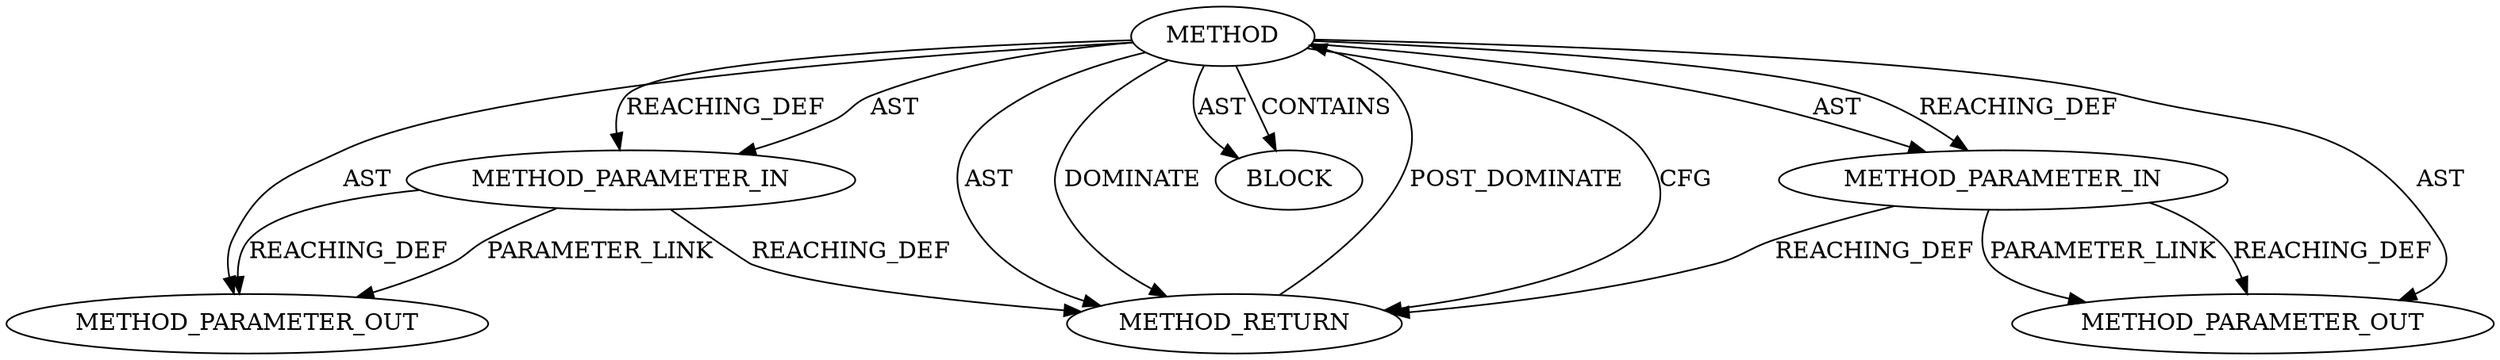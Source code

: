 digraph {
  13289 [label=METHOD_PARAMETER_OUT ORDER=1 CODE="p1" IS_VARIADIC=false TYPE_FULL_NAME="ANY" EVALUATION_STRATEGY="BY_VALUE" INDEX=1 NAME="p1"]
  12074 [label=METHOD AST_PARENT_TYPE="NAMESPACE_BLOCK" AST_PARENT_FULL_NAME="<global>" ORDER=0 CODE="<empty>" FULL_NAME="min" IS_EXTERNAL=true FILENAME="<empty>" SIGNATURE="" NAME="min"]
  12078 [label=METHOD_RETURN ORDER=2 CODE="RET" TYPE_FULL_NAME="ANY" EVALUATION_STRATEGY="BY_VALUE"]
  12077 [label=BLOCK ORDER=1 ARGUMENT_INDEX=1 CODE="<empty>" TYPE_FULL_NAME="ANY"]
  12075 [label=METHOD_PARAMETER_IN ORDER=1 CODE="p1" IS_VARIADIC=false TYPE_FULL_NAME="ANY" EVALUATION_STRATEGY="BY_VALUE" INDEX=1 NAME="p1"]
  12076 [label=METHOD_PARAMETER_IN ORDER=2 CODE="p2" IS_VARIADIC=false TYPE_FULL_NAME="ANY" EVALUATION_STRATEGY="BY_VALUE" INDEX=2 NAME="p2"]
  13290 [label=METHOD_PARAMETER_OUT ORDER=2 CODE="p2" IS_VARIADIC=false TYPE_FULL_NAME="ANY" EVALUATION_STRATEGY="BY_VALUE" INDEX=2 NAME="p2"]
  12074 -> 13289 [label=AST ]
  12075 -> 13289 [label=REACHING_DEF VARIABLE="p1"]
  12074 -> 12076 [label=AST ]
  12076 -> 12078 [label=REACHING_DEF VARIABLE="p2"]
  12074 -> 12075 [label=AST ]
  12074 -> 12077 [label=CONTAINS ]
  12074 -> 13290 [label=AST ]
  12074 -> 12077 [label=AST ]
  12074 -> 12078 [label=CFG ]
  12074 -> 12076 [label=REACHING_DEF VARIABLE=""]
  12075 -> 13289 [label=PARAMETER_LINK ]
  12074 -> 12078 [label=AST ]
  12076 -> 13290 [label=PARAMETER_LINK ]
  12076 -> 13290 [label=REACHING_DEF VARIABLE="p2"]
  12074 -> 12078 [label=DOMINATE ]
  12075 -> 12078 [label=REACHING_DEF VARIABLE="p1"]
  12074 -> 12075 [label=REACHING_DEF VARIABLE=""]
  12078 -> 12074 [label=POST_DOMINATE ]
}
